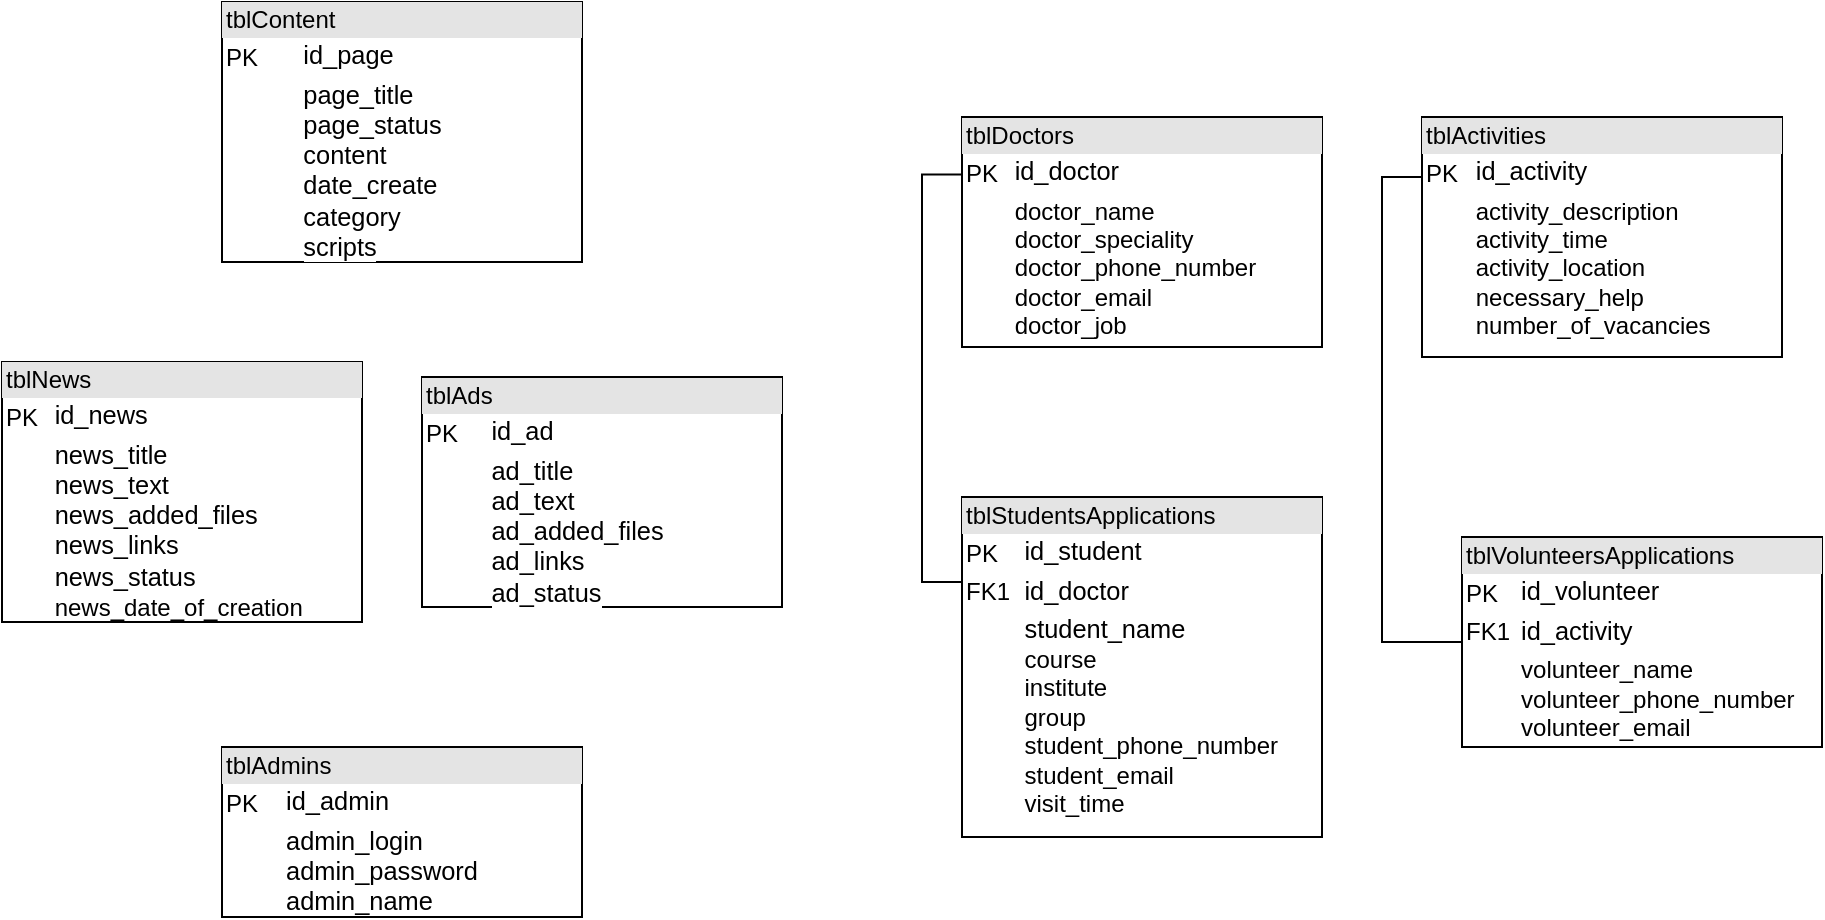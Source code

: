 <mxfile version="15.7.3" type="github"><diagram id="0E0hHEkSe0s0ya8e3uyp" name="Page-1"><mxGraphModel dx="782" dy="436" grid="1" gridSize="10" guides="1" tooltips="1" connect="1" arrows="1" fold="1" page="1" pageScale="1" pageWidth="827" pageHeight="1169" math="0" shadow="0"><root><mxCell id="0"/><mxCell id="1" parent="0"/><mxCell id="SyBqSpkZQ5JfsfLFtQzz-2" value="&lt;div style=&quot;box-sizing: border-box ; width: 100% ; background: #e4e4e4 ; padding: 2px&quot;&gt;tblContent&amp;nbsp;&lt;/div&gt;&lt;table style=&quot;width: 100% ; font-size: 1em&quot; cellpadding=&quot;2&quot; cellspacing=&quot;0&quot;&gt;&lt;tbody&gt;&lt;tr&gt;&lt;td&gt;PK&lt;/td&gt;&lt;td&gt;&lt;span style=&quot;background-color: rgb(255 , 255 , 255) ; font-family: sans-serif ; font-size: 12.7px&quot;&gt;id_page&lt;/span&gt;&lt;br&gt;&lt;/td&gt;&lt;/tr&gt;&lt;tr&gt;&lt;td&gt;&lt;br&gt;&lt;/td&gt;&lt;td&gt;&lt;span style=&quot;background-color: rgb(255 , 255 , 255) ; font-family: sans-serif ; font-size: 12.7px&quot;&gt;page_title&lt;/span&gt;&lt;br&gt;&lt;span style=&quot;background-color: rgb(255 , 255 , 255) ; font-family: sans-serif ; font-size: 12.7px&quot;&gt;page_status&lt;/span&gt;&lt;br&gt;&lt;span style=&quot;background-color: rgb(255 , 255 , 255) ; font-family: sans-serif ; font-size: 12.7px&quot;&gt;content&lt;/span&gt;&lt;br&gt;&lt;span style=&quot;background-color: rgb(255 , 255 , 255) ; font-family: sans-serif ; font-size: 12.7px&quot;&gt;date_create&lt;/span&gt;&lt;br&gt;&lt;span style=&quot;background-color: rgb(255 , 255 , 255) ; font-family: sans-serif ; font-size: 12.7px&quot;&gt;category&lt;/span&gt;&lt;br&gt;&lt;span style=&quot;background-color: rgb(255 , 255 , 255) ; font-family: sans-serif ; font-size: 12.7px&quot;&gt;scripts&lt;/span&gt;&lt;/td&gt;&lt;/tr&gt;&lt;/tbody&gt;&lt;/table&gt;" style="verticalAlign=top;align=left;overflow=fill;html=1;" parent="1" vertex="1"><mxGeometry x="150" y="30" width="180" height="130" as="geometry"/></mxCell><mxCell id="SyBqSpkZQ5JfsfLFtQzz-3" value="&lt;div style=&quot;box-sizing: border-box ; width: 100% ; background: #e4e4e4 ; padding: 2px&quot;&gt;tblNews&amp;nbsp;&lt;/div&gt;&lt;table style=&quot;width: 100% ; font-size: 1em&quot; cellpadding=&quot;2&quot; cellspacing=&quot;0&quot;&gt;&lt;tbody&gt;&lt;tr&gt;&lt;td&gt;PK&lt;/td&gt;&lt;td&gt;&lt;span style=&quot;background-color: rgb(255 , 255 , 255) ; font-family: sans-serif ; font-size: 12.7px&quot;&gt;id_news&lt;/span&gt;&lt;br&gt;&lt;/td&gt;&lt;/tr&gt;&lt;tr&gt;&lt;td&gt;&lt;br&gt;&lt;/td&gt;&lt;td&gt;&lt;span style=&quot;background-color: rgb(255 , 255 , 255) ; font-family: sans-serif ; font-size: 12.7px&quot;&gt;news_title&lt;/span&gt;&lt;br&gt;&lt;span style=&quot;background-color: rgb(255 , 255 , 255) ; font-family: sans-serif ; font-size: 12.7px&quot;&gt;news_text&lt;/span&gt;&lt;br&gt;&lt;span style=&quot;background-color: rgb(255 , 255 , 255) ; font-family: sans-serif ; font-size: 12.7px&quot;&gt;news_added_files&lt;/span&gt;&lt;br&gt;&lt;span style=&quot;background-color: rgb(255 , 255 , 255) ; font-family: sans-serif ; font-size: 12.7px&quot;&gt;news_links&lt;/span&gt;&lt;br&gt;&lt;span style=&quot;background-color: rgb(255 , 255 , 255) ; font-family: sans-serif ; font-size: 12.7px&quot;&gt;news_status&lt;br&gt;&lt;/span&gt;news_date_of_creation&lt;/td&gt;&lt;/tr&gt;&lt;tr&gt;&lt;td&gt;&lt;/td&gt;&lt;td&gt;&lt;br&gt;&lt;/td&gt;&lt;/tr&gt;&lt;/tbody&gt;&lt;/table&gt;" style="verticalAlign=top;align=left;overflow=fill;html=1;" parent="1" vertex="1"><mxGeometry x="40" y="210" width="180" height="130" as="geometry"/></mxCell><mxCell id="SyBqSpkZQ5JfsfLFtQzz-6" value="&lt;div style=&quot;box-sizing: border-box ; width: 100% ; background: #e4e4e4 ; padding: 2px&quot;&gt;tblAds&lt;/div&gt;&lt;table style=&quot;width: 100% ; font-size: 1em&quot; cellpadding=&quot;2&quot; cellspacing=&quot;0&quot;&gt;&lt;tbody&gt;&lt;tr&gt;&lt;td&gt;PK&lt;/td&gt;&lt;td&gt;&lt;span style=&quot;font-family: sans-serif ; font-size: 12.7px ; background-color: rgb(255 , 255 , 255)&quot;&gt;id_ad&lt;/span&gt;&lt;br&gt;&lt;/td&gt;&lt;/tr&gt;&lt;tr&gt;&lt;td&gt;&lt;br&gt;&lt;/td&gt;&lt;td&gt;&lt;span style=&quot;background-color: rgb(255 , 255 , 255) ; font-family: sans-serif ; font-size: 12.7px&quot;&gt;ad_title&lt;/span&gt;&lt;br&gt;&lt;span style=&quot;background-color: rgb(255 , 255 , 255) ; font-family: sans-serif ; font-size: 12.7px&quot;&gt;ad_text&lt;/span&gt;&lt;br&gt;&lt;span style=&quot;background-color: rgb(255 , 255 , 255) ; font-family: sans-serif ; font-size: 12.7px&quot;&gt;ad_added_files&lt;/span&gt;&lt;br&gt;&lt;span style=&quot;background-color: rgb(255 , 255 , 255) ; font-family: sans-serif ; font-size: 12.7px&quot;&gt;ad_links&lt;/span&gt;&lt;br&gt;&lt;span style=&quot;background-color: rgb(255 , 255 , 255) ; font-family: sans-serif ; font-size: 12.7px&quot;&gt;ad_status&lt;/span&gt;&lt;br&gt;&lt;/td&gt;&lt;/tr&gt;&lt;tr&gt;&lt;td&gt;&lt;/td&gt;&lt;td&gt;&lt;br&gt;&lt;/td&gt;&lt;/tr&gt;&lt;/tbody&gt;&lt;/table&gt;" style="verticalAlign=top;align=left;overflow=fill;html=1;" parent="1" vertex="1"><mxGeometry x="250" y="217.5" width="180" height="115" as="geometry"/></mxCell><mxCell id="SyBqSpkZQ5JfsfLFtQzz-10" value="&lt;div style=&quot;box-sizing: border-box ; width: 100% ; background: #e4e4e4 ; padding: 2px&quot;&gt;tblAdmins&amp;nbsp;&lt;/div&gt;&lt;table style=&quot;width: 100% ; font-size: 1em&quot; cellpadding=&quot;2&quot; cellspacing=&quot;0&quot;&gt;&lt;tbody&gt;&lt;tr&gt;&lt;td&gt;PK&lt;/td&gt;&lt;td&gt;&lt;span style=&quot;font-family: sans-serif ; font-size: 12.7px ; background-color: rgb(255 , 255 , 255)&quot;&gt;id_admin&amp;nbsp;&lt;/span&gt;&lt;br&gt;&lt;/td&gt;&lt;/tr&gt;&lt;tr&gt;&lt;td&gt;&lt;br&gt;&lt;/td&gt;&lt;td&gt;&lt;span style=&quot;background-color: rgb(255 , 255 , 255) ; font-family: sans-serif ; font-size: 12.7px&quot;&gt;admin_login&lt;/span&gt;&lt;br&gt;&lt;span style=&quot;background-color: rgb(255 , 255 , 255) ; font-family: sans-serif ; font-size: 12.7px&quot;&gt;admin_password&lt;/span&gt;&lt;br&gt;&lt;span style=&quot;background-color: rgb(255 , 255 , 255) ; font-family: sans-serif ; font-size: 12.7px&quot;&gt;admin_name&lt;/span&gt;&lt;br&gt;&lt;/td&gt;&lt;/tr&gt;&lt;tr&gt;&lt;td&gt;&lt;/td&gt;&lt;td&gt;&lt;br&gt;&lt;/td&gt;&lt;/tr&gt;&lt;/tbody&gt;&lt;/table&gt;" style="verticalAlign=top;align=left;overflow=fill;html=1;" parent="1" vertex="1"><mxGeometry x="150" y="402.5" width="180" height="85" as="geometry"/></mxCell><mxCell id="SyBqSpkZQ5JfsfLFtQzz-11" value="&lt;div style=&quot;box-sizing: border-box ; width: 100% ; background: #e4e4e4 ; padding: 2px&quot;&gt;tblDoctors&amp;nbsp;&lt;/div&gt;&lt;table style=&quot;width: 100% ; font-size: 1em&quot; cellpadding=&quot;2&quot; cellspacing=&quot;0&quot;&gt;&lt;tbody&gt;&lt;tr&gt;&lt;td&gt;PK&lt;/td&gt;&lt;td&gt;&lt;span style=&quot;font-family: sans-serif ; font-size: 12.7px ; background-color: rgb(255 , 255 , 255)&quot;&gt;id_doctor&amp;nbsp;&lt;/span&gt;&lt;br&gt;&lt;/td&gt;&lt;/tr&gt;&lt;tr&gt;&lt;td&gt;&lt;br&gt;&lt;/td&gt;&lt;td&gt;doctor_name&amp;nbsp;&lt;br&gt;doctor_speciality&amp;nbsp;&lt;br&gt;doctor_phone_number&amp;nbsp;&lt;br&gt;doctor_email&amp;nbsp;&lt;br&gt;doctor_job&amp;nbsp;&lt;br&gt;&lt;/td&gt;&lt;/tr&gt;&lt;tr&gt;&lt;td&gt;&lt;/td&gt;&lt;td&gt;&lt;br&gt;&lt;/td&gt;&lt;/tr&gt;&lt;/tbody&gt;&lt;/table&gt;" style="verticalAlign=top;align=left;overflow=fill;html=1;" parent="1" vertex="1"><mxGeometry x="520" y="87.5" width="180" height="115" as="geometry"/></mxCell><mxCell id="SyBqSpkZQ5JfsfLFtQzz-12" value="&lt;div style=&quot;box-sizing: border-box ; width: 100% ; background: #e4e4e4 ; padding: 2px&quot;&gt;tblActivities&amp;nbsp;&lt;/div&gt;&lt;table style=&quot;width: 100% ; font-size: 1em&quot; cellpadding=&quot;2&quot; cellspacing=&quot;0&quot;&gt;&lt;tbody&gt;&lt;tr&gt;&lt;td&gt;PK&lt;/td&gt;&lt;td&gt;&lt;span style=&quot;font-family: sans-serif ; font-size: 12.7px ; background-color: rgb(255 , 255 , 255)&quot;&gt;id_activity&amp;nbsp;&lt;/span&gt;&lt;br&gt;&lt;/td&gt;&lt;/tr&gt;&lt;tr&gt;&lt;td&gt;&lt;br&gt;&lt;/td&gt;&lt;td&gt;activity_description&amp;nbsp;&lt;br&gt;activity_time&amp;nbsp;&lt;br&gt;activity_location&amp;nbsp;&lt;br&gt;necessary_help&amp;nbsp;&lt;br&gt;number_of_vacancies&amp;nbsp;&lt;br&gt;&lt;br&gt;&lt;/td&gt;&lt;/tr&gt;&lt;tr&gt;&lt;td&gt;&lt;/td&gt;&lt;td&gt;&lt;br&gt;&lt;/td&gt;&lt;/tr&gt;&lt;/tbody&gt;&lt;/table&gt;" style="verticalAlign=top;align=left;overflow=fill;html=1;" parent="1" vertex="1"><mxGeometry x="750" y="87.5" width="180" height="120" as="geometry"/></mxCell><mxCell id="SyBqSpkZQ5JfsfLFtQzz-17" style="edgeStyle=orthogonalEdgeStyle;rounded=0;orthogonalLoop=1;jettySize=auto;html=1;exitX=0;exitY=0.25;exitDx=0;exitDy=0;entryX=0;entryY=0.25;entryDx=0;entryDy=0;endArrow=none;endFill=0;" parent="1" source="SyBqSpkZQ5JfsfLFtQzz-14" target="SyBqSpkZQ5JfsfLFtQzz-11" edge="1"><mxGeometry relative="1" as="geometry"/></mxCell><mxCell id="SyBqSpkZQ5JfsfLFtQzz-14" value="&lt;div style=&quot;box-sizing: border-box ; width: 100% ; background: #e4e4e4 ; padding: 2px&quot;&gt;tblStudentsApplications&lt;/div&gt;&lt;table style=&quot;width: 100% ; font-size: 1em&quot; cellpadding=&quot;2&quot; cellspacing=&quot;0&quot;&gt;&lt;tbody&gt;&lt;tr&gt;&lt;td&gt;PK&lt;/td&gt;&lt;td&gt;&lt;span style=&quot;font-family: sans-serif ; font-size: 12.7px ; background-color: rgb(255 , 255 , 255)&quot;&gt;id_student&amp;nbsp;&lt;/span&gt;&lt;br&gt;&lt;/td&gt;&lt;/tr&gt;&lt;tr&gt;&lt;td&gt;FK1&lt;/td&gt;&lt;td&gt;&lt;span style=&quot;font-family: sans-serif ; font-size: 12.7px ; background-color: rgb(255 , 255 , 255)&quot;&gt;id_doctor&amp;nbsp;&lt;/span&gt;&lt;br&gt;&lt;/td&gt;&lt;/tr&gt;&lt;tr&gt;&lt;td&gt;&lt;/td&gt;&lt;td&gt;&lt;span style=&quot;font-family: sans-serif ; font-size: 12.7px ; background-color: rgb(255 , 255 , 255)&quot;&gt;student_name&amp;nbsp;&lt;br&gt;&lt;/span&gt;course&amp;nbsp;&lt;br&gt;institute&amp;nbsp;&lt;br&gt;group&amp;nbsp;&lt;br&gt;student_phone_number&amp;nbsp;&lt;br&gt;student_email&amp;nbsp;&lt;br&gt;visit_time&amp;nbsp;&lt;br&gt;&lt;/td&gt;&lt;/tr&gt;&lt;/tbody&gt;&lt;/table&gt;" style="verticalAlign=top;align=left;overflow=fill;html=1;" parent="1" vertex="1"><mxGeometry x="520" y="277.5" width="180" height="170" as="geometry"/></mxCell><mxCell id="SyBqSpkZQ5JfsfLFtQzz-16" style="edgeStyle=orthogonalEdgeStyle;rounded=0;orthogonalLoop=1;jettySize=auto;html=1;entryX=0;entryY=0.25;entryDx=0;entryDy=0;endArrow=none;endFill=0;exitX=0;exitY=0.5;exitDx=0;exitDy=0;" parent="1" source="SyBqSpkZQ5JfsfLFtQzz-15" target="SyBqSpkZQ5JfsfLFtQzz-12" edge="1"><mxGeometry relative="1" as="geometry"/></mxCell><mxCell id="SyBqSpkZQ5JfsfLFtQzz-15" value="&lt;div style=&quot;box-sizing: border-box ; width: 100% ; background: #e4e4e4 ; padding: 2px&quot;&gt;tblVolunteersApplications&amp;nbsp;&lt;/div&gt;&lt;table style=&quot;width: 100% ; font-size: 1em&quot; cellpadding=&quot;2&quot; cellspacing=&quot;0&quot;&gt;&lt;tbody&gt;&lt;tr&gt;&lt;td&gt;PK&lt;/td&gt;&lt;td&gt;&lt;span style=&quot;font-family: sans-serif ; font-size: 12.7px ; background-color: rgb(255 , 255 , 255)&quot;&gt;id_volunteer&amp;nbsp;&lt;/span&gt;&lt;br&gt;&lt;/td&gt;&lt;/tr&gt;&lt;tr&gt;&lt;td&gt;FK1&lt;/td&gt;&lt;td&gt;&lt;span style=&quot;font-family: sans-serif ; font-size: 12.7px ; background-color: rgb(255 , 255 , 255)&quot;&gt;id_activity&lt;/span&gt;&lt;br&gt;&lt;/td&gt;&lt;/tr&gt;&lt;tr&gt;&lt;td&gt;&lt;/td&gt;&lt;td&gt;volunteer_name&amp;nbsp;&lt;span style=&quot;font-family: sans-serif ; font-size: 12.7px ; background-color: rgb(255 , 255 , 255)&quot;&gt;&lt;br&gt;&lt;/span&gt;volunteer_phone_number&amp;nbsp;&lt;br&gt;volunteer_email&lt;br&gt;&lt;/td&gt;&lt;/tr&gt;&lt;/tbody&gt;&lt;/table&gt;" style="verticalAlign=top;align=left;overflow=fill;html=1;" parent="1" vertex="1"><mxGeometry x="770" y="297.5" width="180" height="105" as="geometry"/></mxCell></root></mxGraphModel></diagram></mxfile>